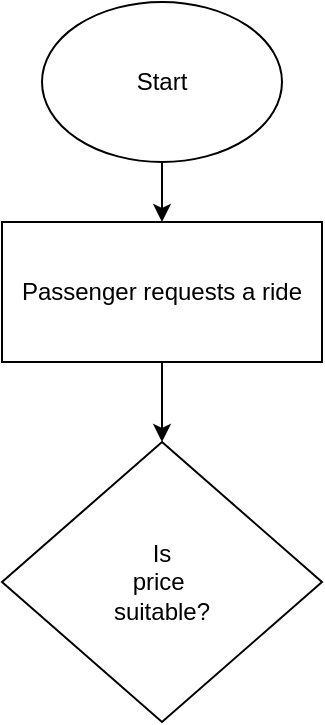 <mxfile version="16.6.5" type="github">
  <diagram id="qrFzr8M6gn4D2GWuaVT7" name="Page-1">
    <mxGraphModel dx="946" dy="566" grid="1" gridSize="10" guides="1" tooltips="1" connect="1" arrows="1" fold="1" page="1" pageScale="1" pageWidth="850" pageHeight="1100" math="0" shadow="0">
      <root>
        <mxCell id="0" />
        <mxCell id="1" parent="0" />
        <mxCell id="b35UdGzB9y71jdkBOKCq-3" style="edgeStyle=orthogonalEdgeStyle;rounded=0;orthogonalLoop=1;jettySize=auto;html=1;entryX=0.5;entryY=0;entryDx=0;entryDy=0;" edge="1" parent="1" source="b35UdGzB9y71jdkBOKCq-1" target="b35UdGzB9y71jdkBOKCq-2">
          <mxGeometry relative="1" as="geometry" />
        </mxCell>
        <mxCell id="b35UdGzB9y71jdkBOKCq-1" value="Start" style="ellipse;whiteSpace=wrap;html=1;" vertex="1" parent="1">
          <mxGeometry x="350" y="70" width="120" height="80" as="geometry" />
        </mxCell>
        <mxCell id="b35UdGzB9y71jdkBOKCq-5" style="edgeStyle=orthogonalEdgeStyle;rounded=0;orthogonalLoop=1;jettySize=auto;html=1;entryX=0.5;entryY=0;entryDx=0;entryDy=0;" edge="1" parent="1" source="b35UdGzB9y71jdkBOKCq-2" target="b35UdGzB9y71jdkBOKCq-4">
          <mxGeometry relative="1" as="geometry" />
        </mxCell>
        <mxCell id="b35UdGzB9y71jdkBOKCq-2" value="Passenger requests a ride" style="rounded=0;whiteSpace=wrap;html=1;" vertex="1" parent="1">
          <mxGeometry x="330" y="180" width="160" height="70" as="geometry" />
        </mxCell>
        <mxCell id="b35UdGzB9y71jdkBOKCq-4" value="Is&lt;br&gt;price&amp;nbsp;&lt;br&gt;suitable?" style="rhombus;whiteSpace=wrap;html=1;" vertex="1" parent="1">
          <mxGeometry x="330" y="290" width="160" height="140" as="geometry" />
        </mxCell>
      </root>
    </mxGraphModel>
  </diagram>
</mxfile>
